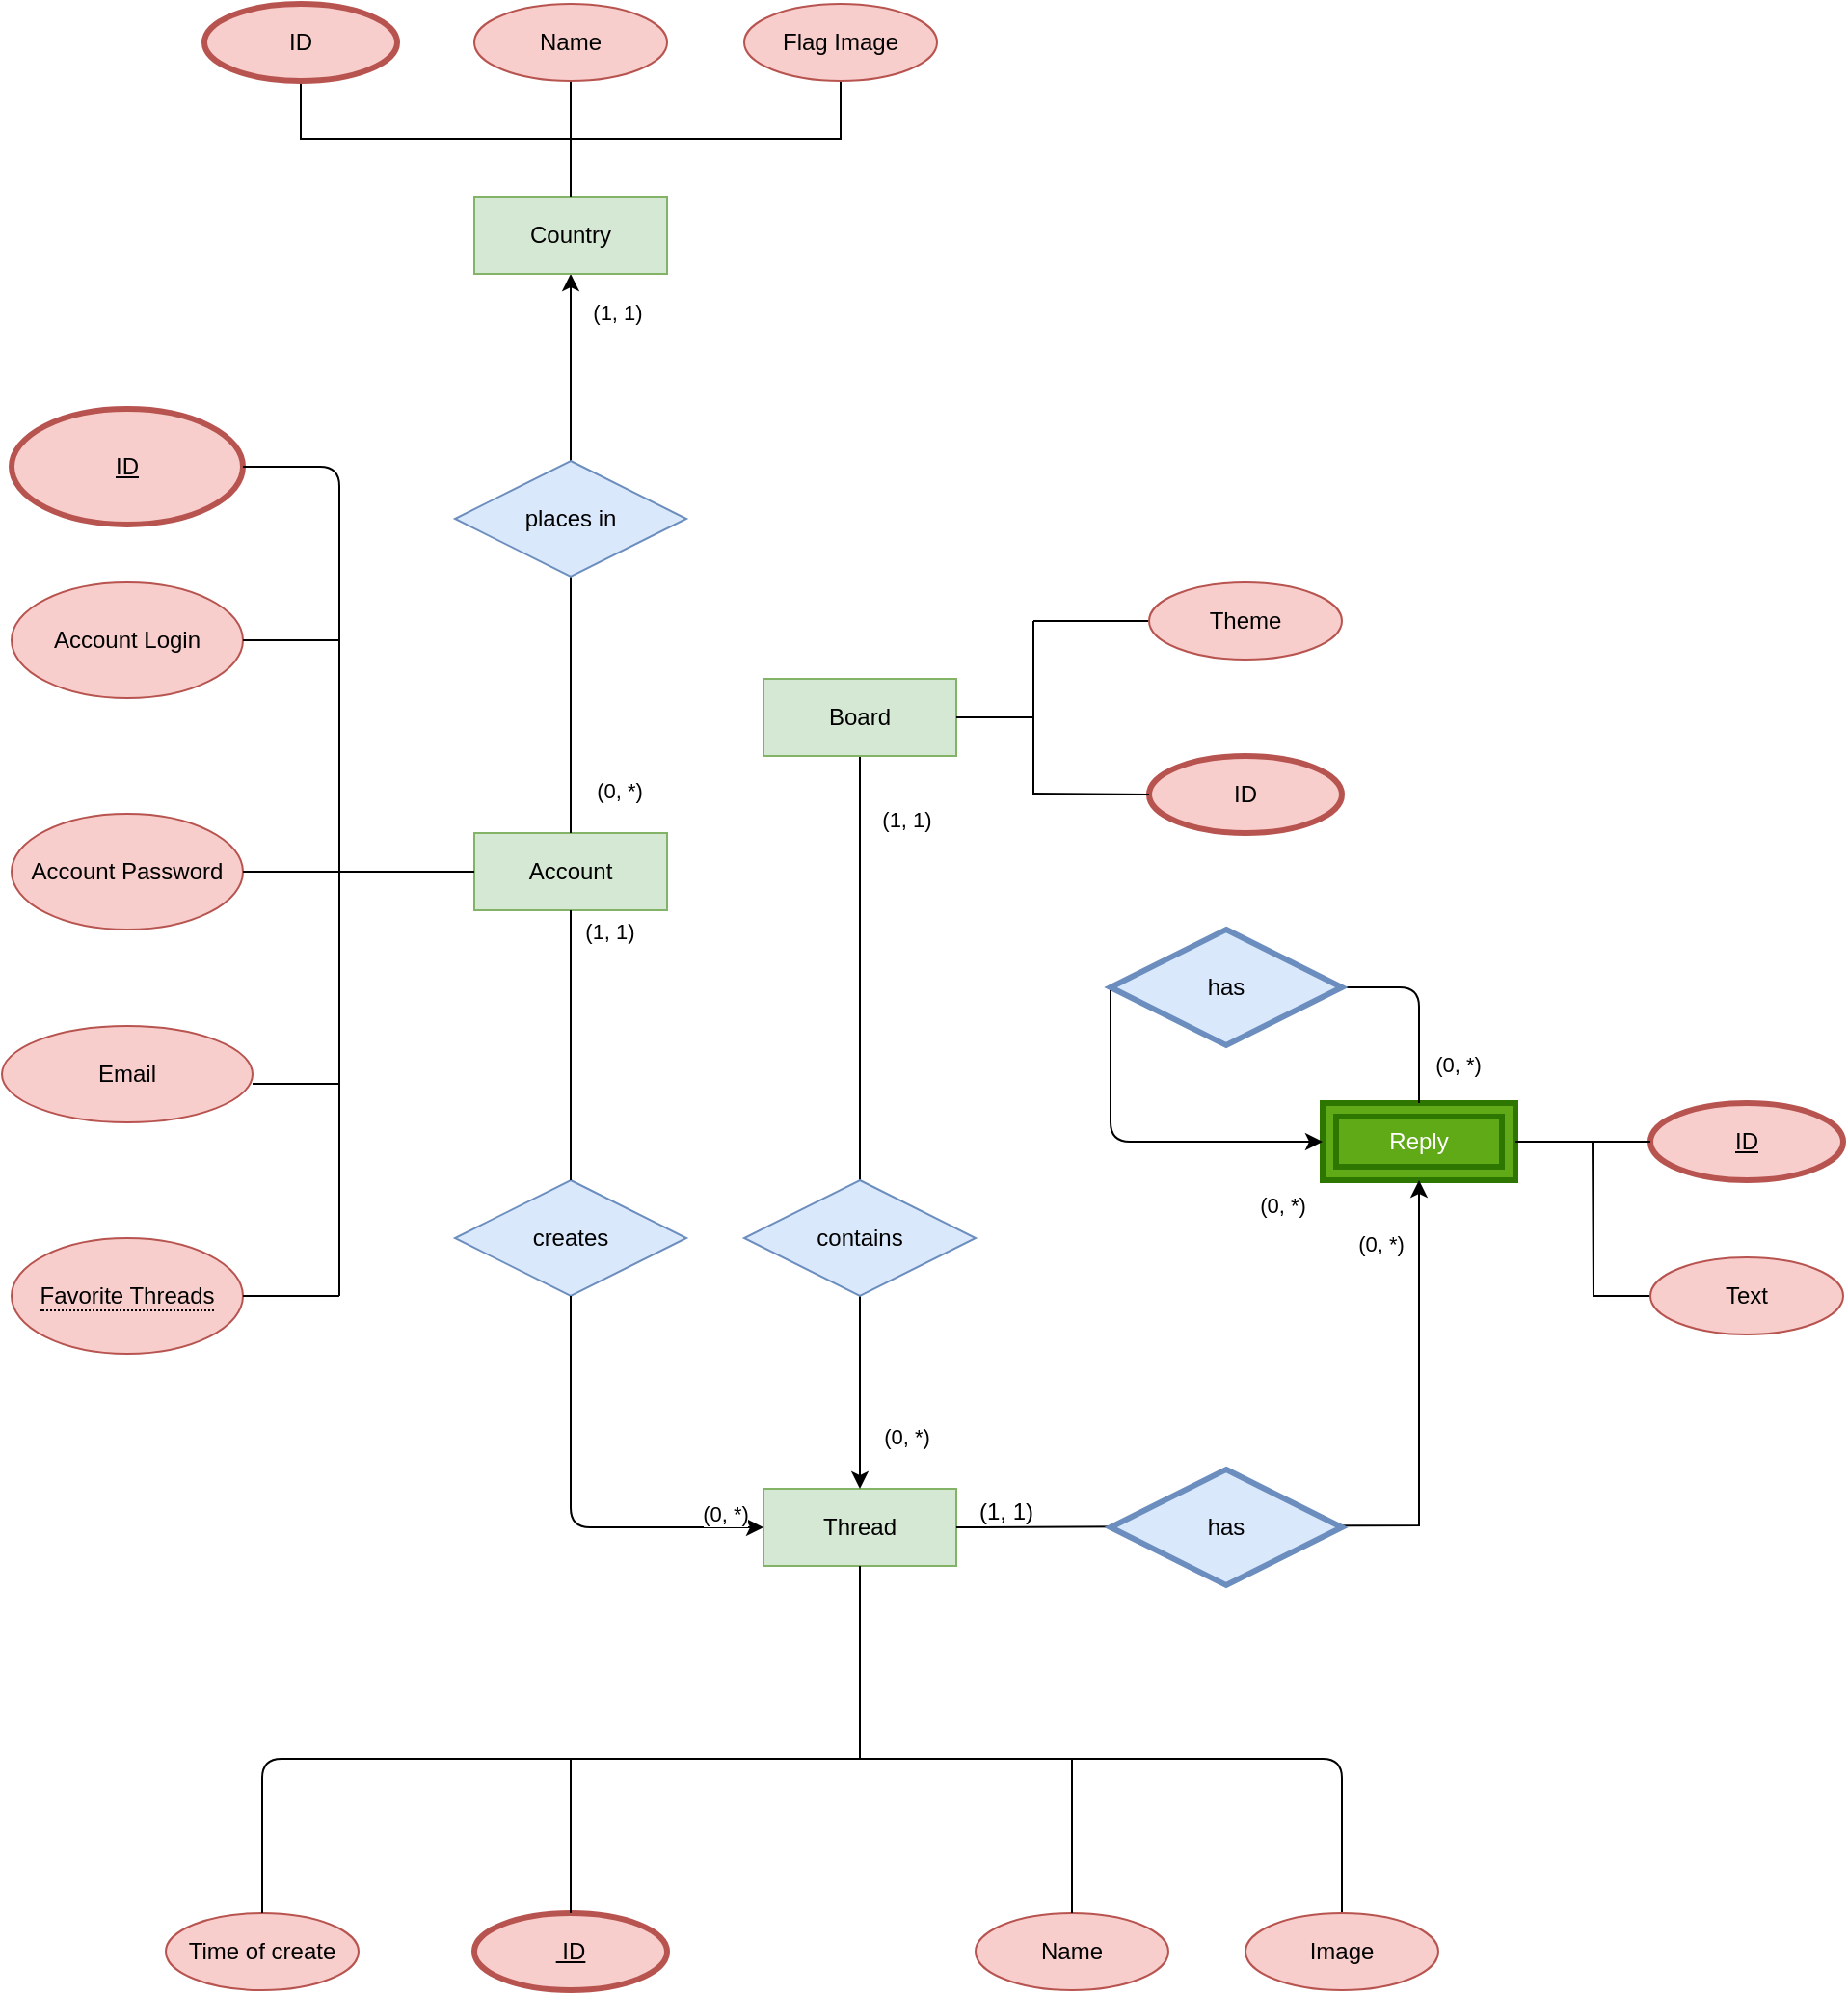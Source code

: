 <mxfile version="15.4.3" type="github">
  <diagram id="WvdQioOhXTn4ABsslMwv" name="Page-1">
    <mxGraphModel dx="2893" dy="2327" grid="1" gridSize="10" guides="1" tooltips="1" connect="1" arrows="1" fold="1" page="1" pageScale="1" pageWidth="827" pageHeight="1169" math="0" shadow="0">
      <root>
        <mxCell id="0" />
        <mxCell id="1" parent="0" />
        <mxCell id="kJgMdSx_fgfLo8wjJh-V-1" value="Account" style="whiteSpace=wrap;html=1;align=center;fillColor=#d5e8d4;strokeColor=#82b366;" parent="1" vertex="1">
          <mxGeometry x="190" y="160" width="100" height="40" as="geometry" />
        </mxCell>
        <mxCell id="kJgMdSx_fgfLo8wjJh-V-2" value="Account Login" style="ellipse;whiteSpace=wrap;html=1;fillColor=#f8cecc;strokeColor=#b85450;strokeWidth=1;verticalAlign=middle;" parent="1" vertex="1">
          <mxGeometry x="-50" y="30" width="120" height="60" as="geometry" />
        </mxCell>
        <mxCell id="kJgMdSx_fgfLo8wjJh-V-6" value="Account Password" style="ellipse;whiteSpace=wrap;html=1;fillColor=#f8cecc;strokeColor=#b85450;" parent="1" vertex="1">
          <mxGeometry x="-50" y="150" width="120" height="60" as="geometry" />
        </mxCell>
        <mxCell id="kJgMdSx_fgfLo8wjJh-V-9" value="" style="endArrow=none;html=1;entryX=0;entryY=0.5;entryDx=0;entryDy=0;" parent="1" target="kJgMdSx_fgfLo8wjJh-V-1" edge="1">
          <mxGeometry width="50" height="50" relative="1" as="geometry">
            <mxPoint x="120" y="180" as="sourcePoint" />
            <mxPoint x="440" y="200" as="targetPoint" />
          </mxGeometry>
        </mxCell>
        <mxCell id="kJgMdSx_fgfLo8wjJh-V-10" value="" style="endArrow=none;html=1;" parent="1" edge="1">
          <mxGeometry width="50" height="50" relative="1" as="geometry">
            <mxPoint x="120" y="400" as="sourcePoint" />
            <mxPoint x="120" y="59" as="targetPoint" />
            <Array as="points">
              <mxPoint x="120" y="160" />
            </Array>
          </mxGeometry>
        </mxCell>
        <mxCell id="kJgMdSx_fgfLo8wjJh-V-11" value="" style="endArrow=none;html=1;exitX=1;exitY=0.5;exitDx=0;exitDy=0;" parent="1" source="kJgMdSx_fgfLo8wjJh-V-2" edge="1">
          <mxGeometry width="50" height="50" relative="1" as="geometry">
            <mxPoint x="70" y="70" as="sourcePoint" />
            <mxPoint x="120" y="60" as="targetPoint" />
            <Array as="points">
              <mxPoint x="100" y="60" />
            </Array>
          </mxGeometry>
        </mxCell>
        <mxCell id="kJgMdSx_fgfLo8wjJh-V-12" value="" style="endArrow=none;html=1;exitX=1;exitY=0.5;exitDx=0;exitDy=0;" parent="1" source="kJgMdSx_fgfLo8wjJh-V-6" edge="1">
          <mxGeometry width="50" height="50" relative="1" as="geometry">
            <mxPoint x="70" y="230" as="sourcePoint" />
            <mxPoint x="120" y="180" as="targetPoint" />
            <Array as="points" />
          </mxGeometry>
        </mxCell>
        <mxCell id="kJgMdSx_fgfLo8wjJh-V-13" value="Email" style="ellipse;whiteSpace=wrap;html=1;align=center;fillColor=#f8cecc;strokeColor=#b85450;" parent="1" vertex="1">
          <mxGeometry x="-55" y="260" width="130" height="50" as="geometry" />
        </mxCell>
        <mxCell id="kJgMdSx_fgfLo8wjJh-V-15" value="" style="endArrow=none;html=1;" parent="1" edge="1">
          <mxGeometry width="50" height="50" relative="1" as="geometry">
            <mxPoint x="75" y="290" as="sourcePoint" />
            <mxPoint x="120" y="290" as="targetPoint" />
          </mxGeometry>
        </mxCell>
        <mxCell id="kJgMdSx_fgfLo8wjJh-V-17" value="&lt;span style=&quot;border-bottom: 1px dotted&quot;&gt;Favorite Threads&lt;/span&gt;" style="ellipse;whiteSpace=wrap;html=1;align=center;fillColor=#f8cecc;strokeColor=#b85450;" parent="1" vertex="1">
          <mxGeometry x="-50" y="370" width="120" height="60" as="geometry" />
        </mxCell>
        <mxCell id="kJgMdSx_fgfLo8wjJh-V-18" value="" style="endArrow=none;html=1;" parent="1" edge="1">
          <mxGeometry width="50" height="50" relative="1" as="geometry">
            <mxPoint x="70" y="400" as="sourcePoint" />
            <mxPoint x="120" y="400" as="targetPoint" />
            <Array as="points" />
          </mxGeometry>
        </mxCell>
        <mxCell id="kJgMdSx_fgfLo8wjJh-V-19" value="Thread" style="whiteSpace=wrap;html=1;align=center;fillColor=#d5e8d4;strokeColor=#82b366;" parent="1" vertex="1">
          <mxGeometry x="340" y="500" width="100" height="40" as="geometry" />
        </mxCell>
        <mxCell id="kJgMdSx_fgfLo8wjJh-V-20" value="" style="endArrow=none;html=1;entryX=0.5;entryY=0;entryDx=0;entryDy=0;" parent="1" target="kJgMdSx_fgfLo8wjJh-V-24" edge="1">
          <mxGeometry width="50" height="50" relative="1" as="geometry">
            <mxPoint x="240" y="640" as="sourcePoint" />
            <mxPoint x="640" y="640" as="targetPoint" />
            <Array as="points">
              <mxPoint x="465" y="640" />
              <mxPoint x="640" y="640" />
            </Array>
          </mxGeometry>
        </mxCell>
        <mxCell id="kJgMdSx_fgfLo8wjJh-V-22" value="&amp;nbsp;ID" style="ellipse;whiteSpace=wrap;html=1;align=center;fontStyle=4;fillColor=#f8cecc;strokeColor=#b85450;strokeWidth=3;" parent="1" vertex="1">
          <mxGeometry x="190" y="720" width="100" height="40" as="geometry" />
        </mxCell>
        <mxCell id="kJgMdSx_fgfLo8wjJh-V-23" value="Name" style="ellipse;whiteSpace=wrap;html=1;align=center;fillColor=#f8cecc;strokeColor=#b85450;" parent="1" vertex="1">
          <mxGeometry x="450" y="720" width="100" height="40" as="geometry" />
        </mxCell>
        <mxCell id="kJgMdSx_fgfLo8wjJh-V-24" value="Image" style="ellipse;whiteSpace=wrap;html=1;align=center;fillColor=#f8cecc;strokeColor=#b85450;" parent="1" vertex="1">
          <mxGeometry x="590" y="720" width="100" height="40" as="geometry" />
        </mxCell>
        <mxCell id="kJgMdSx_fgfLo8wjJh-V-25" value="" style="endArrow=none;html=1;exitX=0.5;exitY=0;exitDx=0;exitDy=0;" parent="1" source="kJgMdSx_fgfLo8wjJh-V-22" edge="1">
          <mxGeometry width="50" height="50" relative="1" as="geometry">
            <mxPoint x="240" y="710" as="sourcePoint" />
            <mxPoint x="240" y="640" as="targetPoint" />
          </mxGeometry>
        </mxCell>
        <mxCell id="kJgMdSx_fgfLo8wjJh-V-27" value="" style="endArrow=none;html=1;exitX=0.5;exitY=0;exitDx=0;exitDy=0;" parent="1" source="kJgMdSx_fgfLo8wjJh-V-23" edge="1">
          <mxGeometry width="50" height="50" relative="1" as="geometry">
            <mxPoint x="460" y="690" as="sourcePoint" />
            <mxPoint x="500" y="640" as="targetPoint" />
          </mxGeometry>
        </mxCell>
        <mxCell id="kJgMdSx_fgfLo8wjJh-V-29" value="" style="endArrow=none;html=1;entryX=0.5;entryY=1;entryDx=0;entryDy=0;" parent="1" target="kJgMdSx_fgfLo8wjJh-V-19" edge="1">
          <mxGeometry width="50" height="50" relative="1" as="geometry">
            <mxPoint x="390" y="640" as="sourcePoint" />
            <mxPoint x="460" y="565" as="targetPoint" />
            <Array as="points" />
          </mxGeometry>
        </mxCell>
        <mxCell id="kJgMdSx_fgfLo8wjJh-V-31" value="Reply" style="shape=ext;margin=3;double=1;whiteSpace=wrap;html=1;align=center;strokeWidth=3;fillColor=#60a917;strokeColor=#2D7600;fontColor=#ffffff;" parent="1" vertex="1">
          <mxGeometry x="630" y="300" width="100" height="40" as="geometry" />
        </mxCell>
        <mxCell id="kJgMdSx_fgfLo8wjJh-V-32" value="" style="endArrow=classic;html=1;rounded=0;entryX=0.5;entryY=1;entryDx=0;entryDy=0;exitX=1;exitY=0.5;exitDx=0;exitDy=0;endFill=1;" parent="1" source="kJgMdSx_fgfLo8wjJh-V-19" target="kJgMdSx_fgfLo8wjJh-V-31" edge="1">
          <mxGeometry relative="1" as="geometry">
            <mxPoint x="490" y="519.41" as="sourcePoint" />
            <mxPoint x="640" y="360" as="targetPoint" />
            <Array as="points">
              <mxPoint x="680" y="519" />
            </Array>
          </mxGeometry>
        </mxCell>
        <mxCell id="kJgMdSx_fgfLo8wjJh-V-33" value="(1, 1)" style="resizable=0;html=1;align=left;verticalAlign=bottom;" parent="kJgMdSx_fgfLo8wjJh-V-32" connectable="0" vertex="1">
          <mxGeometry x="-1" relative="1" as="geometry">
            <mxPoint x="10" as="offset" />
          </mxGeometry>
        </mxCell>
        <mxCell id="kJgMdSx_fgfLo8wjJh-V-50" value="(0, *)" style="edgeLabel;html=1;align=center;verticalAlign=middle;resizable=0;points=[];" parent="kJgMdSx_fgfLo8wjJh-V-32" vertex="1" connectable="0">
          <mxGeometry x="0.844" y="5" relative="1" as="geometry">
            <mxPoint x="-15" as="offset" />
          </mxGeometry>
        </mxCell>
        <mxCell id="kJgMdSx_fgfLo8wjJh-V-35" value="has" style="shape=rhombus;perimeter=rhombusPerimeter;whiteSpace=wrap;html=1;align=center;strokeWidth=3;fillColor=#dae8fc;strokeColor=#6c8ebf;" parent="1" vertex="1">
          <mxGeometry x="520" y="490" width="120" height="60" as="geometry" />
        </mxCell>
        <mxCell id="kJgMdSx_fgfLo8wjJh-V-36" value="ID" style="ellipse;whiteSpace=wrap;html=1;align=center;fontStyle=4;strokeWidth=3;fillColor=#f8cecc;strokeColor=#b85450;" parent="1" vertex="1">
          <mxGeometry x="800" y="300" width="100" height="40" as="geometry" />
        </mxCell>
        <mxCell id="kJgMdSx_fgfLo8wjJh-V-38" value="" style="endArrow=none;html=1;entryX=0;entryY=0.5;entryDx=0;entryDy=0;" parent="1" source="kJgMdSx_fgfLo8wjJh-V-31" target="kJgMdSx_fgfLo8wjJh-V-36" edge="1">
          <mxGeometry width="50" height="50" relative="1" as="geometry">
            <mxPoint x="730" y="320" as="sourcePoint" />
            <mxPoint x="780" y="270" as="targetPoint" />
          </mxGeometry>
        </mxCell>
        <mxCell id="kJgMdSx_fgfLo8wjJh-V-42" value="(0, *)" style="endArrow=none;html=1;exitX=0.5;exitY=0;exitDx=0;exitDy=0;entryX=1;entryY=0.5;entryDx=0;entryDy=0;verticalAlign=bottom;" parent="1" source="kJgMdSx_fgfLo8wjJh-V-31" target="kJgMdSx_fgfLo8wjJh-V-44" edge="1">
          <mxGeometry x="-0.8" y="-20" width="50" height="50" relative="1" as="geometry">
            <mxPoint x="630" y="270" as="sourcePoint" />
            <mxPoint x="680" y="240" as="targetPoint" />
            <Array as="points">
              <mxPoint x="680" y="240" />
            </Array>
            <mxPoint y="-1" as="offset" />
          </mxGeometry>
        </mxCell>
        <mxCell id="kJgMdSx_fgfLo8wjJh-V-43" value="(0, *)" style="endArrow=classic;html=1;entryX=0;entryY=0.5;entryDx=0;entryDy=0;exitX=0;exitY=0.5;exitDx=0;exitDy=0;verticalAlign=top;endFill=1;startArrow=none;startFill=0;" parent="1" source="kJgMdSx_fgfLo8wjJh-V-44" target="kJgMdSx_fgfLo8wjJh-V-31" edge="1">
          <mxGeometry x="0.789" y="-20" width="50" height="50" relative="1" as="geometry">
            <mxPoint x="520" y="320" as="sourcePoint" />
            <mxPoint x="620" y="319.41" as="targetPoint" />
            <Array as="points">
              <mxPoint x="520" y="320" />
            </Array>
            <mxPoint x="-1" as="offset" />
          </mxGeometry>
        </mxCell>
        <mxCell id="kJgMdSx_fgfLo8wjJh-V-44" value="has" style="shape=rhombus;perimeter=rhombusPerimeter;whiteSpace=wrap;html=1;align=center;strokeWidth=3;fillColor=#dae8fc;strokeColor=#6c8ebf;" parent="1" vertex="1">
          <mxGeometry x="520" y="210" width="120" height="60" as="geometry" />
        </mxCell>
        <mxCell id="kJgMdSx_fgfLo8wjJh-V-45" value="Time of create" style="ellipse;whiteSpace=wrap;html=1;align=center;fillColor=#f8cecc;strokeColor=#b85450;" parent="1" vertex="1">
          <mxGeometry x="30" y="720" width="100" height="40" as="geometry" />
        </mxCell>
        <mxCell id="kJgMdSx_fgfLo8wjJh-V-46" value="" style="endArrow=none;html=1;verticalAlign=top;exitX=0.5;exitY=0;exitDx=0;exitDy=0;" parent="1" source="kJgMdSx_fgfLo8wjJh-V-45" edge="1">
          <mxGeometry width="50" height="50" relative="1" as="geometry">
            <mxPoint x="85" y="670" as="sourcePoint" />
            <mxPoint x="240" y="640" as="targetPoint" />
            <Array as="points">
              <mxPoint x="80" y="640" />
            </Array>
          </mxGeometry>
        </mxCell>
        <mxCell id="kJgMdSx_fgfLo8wjJh-V-47" value="creates" style="shape=rhombus;perimeter=rhombusPerimeter;whiteSpace=wrap;html=1;align=center;strokeWidth=1;fillColor=#dae8fc;strokeColor=#6c8ebf;" parent="1" vertex="1">
          <mxGeometry x="180" y="340" width="120" height="60" as="geometry" />
        </mxCell>
        <mxCell id="kJgMdSx_fgfLo8wjJh-V-48" value="(1, 1)" style="endArrow=none;html=1;verticalAlign=bottom;exitX=0.5;exitY=0;exitDx=0;exitDy=0;" parent="1" source="kJgMdSx_fgfLo8wjJh-V-47" edge="1">
          <mxGeometry x="0.714" y="-20" width="50" height="50" relative="1" as="geometry">
            <mxPoint x="190" y="250" as="sourcePoint" />
            <mxPoint x="240" y="200" as="targetPoint" />
            <mxPoint as="offset" />
          </mxGeometry>
        </mxCell>
        <mxCell id="kJgMdSx_fgfLo8wjJh-V-49" value="(0, *)" style="endArrow=classic;html=1;verticalAlign=top;entryX=0;entryY=0.5;entryDx=0;entryDy=0;exitX=0.5;exitY=1;exitDx=0;exitDy=0;endFill=1;" parent="1" source="kJgMdSx_fgfLo8wjJh-V-47" target="kJgMdSx_fgfLo8wjJh-V-19" edge="1">
          <mxGeometry x="0.818" y="20" width="50" height="50" relative="1" as="geometry">
            <mxPoint x="210" y="545" as="sourcePoint" />
            <mxPoint x="260" y="495" as="targetPoint" />
            <Array as="points">
              <mxPoint x="240" y="520" />
            </Array>
            <mxPoint as="offset" />
          </mxGeometry>
        </mxCell>
        <mxCell id="f3r7cRmI2_3JR3KgPuWu-4" style="edgeStyle=none;curved=1;rounded=0;orthogonalLoop=1;jettySize=auto;html=1;exitX=0.5;exitY=1;exitDx=0;exitDy=0;entryX=0.5;entryY=0;entryDx=0;entryDy=0;endArrow=none;sourcePerimeterSpacing=8;targetPerimeterSpacing=8;endFill=0;" parent="1" source="f3r7cRmI2_3JR3KgPuWu-2" target="f3r7cRmI2_3JR3KgPuWu-3" edge="1">
          <mxGeometry relative="1" as="geometry" />
        </mxCell>
        <mxCell id="f3r7cRmI2_3JR3KgPuWu-7" value="(1, 1)" style="edgeLabel;html=1;align=center;verticalAlign=middle;resizable=0;points=[];" parent="f3r7cRmI2_3JR3KgPuWu-4" vertex="1" connectable="0">
          <mxGeometry x="-0.671" y="2" relative="1" as="geometry">
            <mxPoint x="22" y="-3" as="offset" />
          </mxGeometry>
        </mxCell>
        <mxCell id="f3r7cRmI2_3JR3KgPuWu-2" value="Board" style="whiteSpace=wrap;html=1;align=center;fillColor=#d5e8d4;strokeColor=#82b366;" parent="1" vertex="1">
          <mxGeometry x="340" y="80" width="100" height="40" as="geometry" />
        </mxCell>
        <mxCell id="f3r7cRmI2_3JR3KgPuWu-5" style="edgeStyle=none;curved=1;rounded=0;orthogonalLoop=1;jettySize=auto;html=1;exitX=0.5;exitY=1;exitDx=0;exitDy=0;entryX=0.5;entryY=0;entryDx=0;entryDy=0;endArrow=classic;endFill=1;sourcePerimeterSpacing=8;targetPerimeterSpacing=8;" parent="1" source="f3r7cRmI2_3JR3KgPuWu-3" target="kJgMdSx_fgfLo8wjJh-V-19" edge="1">
          <mxGeometry relative="1" as="geometry" />
        </mxCell>
        <mxCell id="f3r7cRmI2_3JR3KgPuWu-6" value="(0, *)" style="edgeLabel;html=1;align=center;verticalAlign=middle;resizable=0;points=[];" parent="f3r7cRmI2_3JR3KgPuWu-5" vertex="1" connectable="0">
          <mxGeometry x="0.46" y="3" relative="1" as="geometry">
            <mxPoint x="21" as="offset" />
          </mxGeometry>
        </mxCell>
        <mxCell id="f3r7cRmI2_3JR3KgPuWu-3" value="contains" style="shape=rhombus;perimeter=rhombusPerimeter;whiteSpace=wrap;html=1;align=center;strokeWidth=1;fillColor=#dae8fc;strokeColor=#6c8ebf;" parent="1" vertex="1">
          <mxGeometry x="330" y="340" width="120" height="60" as="geometry" />
        </mxCell>
        <mxCell id="f3r7cRmI2_3JR3KgPuWu-9" style="edgeStyle=none;curved=1;rounded=0;orthogonalLoop=1;jettySize=auto;html=1;entryX=1;entryY=0.5;entryDx=0;entryDy=0;endArrow=none;endFill=0;sourcePerimeterSpacing=8;targetPerimeterSpacing=8;" parent="1" target="f3r7cRmI2_3JR3KgPuWu-2" edge="1">
          <mxGeometry relative="1" as="geometry">
            <mxPoint x="480" y="100" as="sourcePoint" />
          </mxGeometry>
        </mxCell>
        <mxCell id="f3r7cRmI2_3JR3KgPuWu-11" style="edgeStyle=none;curved=1;rounded=0;orthogonalLoop=1;jettySize=auto;html=1;exitX=0;exitY=0.5;exitDx=0;exitDy=0;endArrow=none;endFill=0;sourcePerimeterSpacing=8;targetPerimeterSpacing=8;" parent="1" source="f3r7cRmI2_3JR3KgPuWu-8" edge="1">
          <mxGeometry relative="1" as="geometry">
            <mxPoint x="480" y="50" as="targetPoint" />
          </mxGeometry>
        </mxCell>
        <mxCell id="f3r7cRmI2_3JR3KgPuWu-8" value="Theme" style="ellipse;whiteSpace=wrap;html=1;align=center;fillColor=#f8cecc;strokeColor=#b85450;strokeWidth=1;" parent="1" vertex="1">
          <mxGeometry x="540" y="30" width="100" height="40" as="geometry" />
        </mxCell>
        <mxCell id="f3r7cRmI2_3JR3KgPuWu-10" value="ID" style="ellipse;whiteSpace=wrap;html=1;align=center;fillColor=#f8cecc;strokeColor=#b85450;strokeWidth=3;" parent="1" vertex="1">
          <mxGeometry x="540" y="120" width="100" height="40" as="geometry" />
        </mxCell>
        <mxCell id="f3r7cRmI2_3JR3KgPuWu-12" value="" style="endArrow=none;html=1;sourcePerimeterSpacing=8;targetPerimeterSpacing=8;" parent="1" edge="1">
          <mxGeometry width="50" height="50" relative="1" as="geometry">
            <mxPoint x="480" y="100" as="sourcePoint" />
            <mxPoint x="480" y="50" as="targetPoint" />
            <Array as="points" />
          </mxGeometry>
        </mxCell>
        <mxCell id="f3r7cRmI2_3JR3KgPuWu-13" value="" style="endArrow=none;html=1;sourcePerimeterSpacing=8;targetPerimeterSpacing=8;" parent="1" edge="1">
          <mxGeometry width="50" height="50" relative="1" as="geometry">
            <mxPoint x="480" y="140" as="sourcePoint" />
            <mxPoint x="480" y="95" as="targetPoint" />
            <Array as="points" />
          </mxGeometry>
        </mxCell>
        <mxCell id="f3r7cRmI2_3JR3KgPuWu-14" style="edgeStyle=none;curved=1;rounded=0;orthogonalLoop=1;jettySize=auto;html=1;exitX=0;exitY=0.5;exitDx=0;exitDy=0;endArrow=none;endFill=0;sourcePerimeterSpacing=8;targetPerimeterSpacing=8;" parent="1" source="f3r7cRmI2_3JR3KgPuWu-10" edge="1">
          <mxGeometry relative="1" as="geometry">
            <mxPoint x="480" y="139.5" as="targetPoint" />
            <mxPoint x="530" y="139.5" as="sourcePoint" />
          </mxGeometry>
        </mxCell>
        <mxCell id="f3r7cRmI2_3JR3KgPuWu-19" style="edgeStyle=none;curved=1;rounded=0;orthogonalLoop=1;jettySize=auto;html=1;exitX=0.5;exitY=1;exitDx=0;exitDy=0;entryX=0.5;entryY=0;entryDx=0;entryDy=0;endArrow=none;endFill=0;sourcePerimeterSpacing=8;targetPerimeterSpacing=8;startArrow=classic;startFill=1;" parent="1" source="f3r7cRmI2_3JR3KgPuWu-15" target="f3r7cRmI2_3JR3KgPuWu-18" edge="1">
          <mxGeometry relative="1" as="geometry" />
        </mxCell>
        <mxCell id="f3r7cRmI2_3JR3KgPuWu-15" value="Country" style="whiteSpace=wrap;html=1;align=center;fillColor=#d5e8d4;strokeColor=#82b366;" parent="1" vertex="1">
          <mxGeometry x="190" y="-170" width="100" height="40" as="geometry" />
        </mxCell>
        <mxCell id="f3r7cRmI2_3JR3KgPuWu-16" value="(1, 1)" style="edgeLabel;html=1;align=center;verticalAlign=middle;resizable=0;points=[];" parent="1" vertex="1" connectable="0">
          <mxGeometry x="264" y="-110" as="geometry" />
        </mxCell>
        <mxCell id="f3r7cRmI2_3JR3KgPuWu-17" value="(0, *)" style="edgeLabel;html=1;align=center;verticalAlign=middle;resizable=0;points=[];" parent="1" vertex="1" connectable="0">
          <mxGeometry x="264" y="130" as="geometry">
            <mxPoint x="1" y="8" as="offset" />
          </mxGeometry>
        </mxCell>
        <mxCell id="f3r7cRmI2_3JR3KgPuWu-20" style="edgeStyle=none;curved=1;rounded=0;orthogonalLoop=1;jettySize=auto;html=1;exitX=0.5;exitY=1;exitDx=0;exitDy=0;entryX=0.5;entryY=0;entryDx=0;entryDy=0;endArrow=none;endFill=0;sourcePerimeterSpacing=8;targetPerimeterSpacing=8;" parent="1" source="f3r7cRmI2_3JR3KgPuWu-18" target="kJgMdSx_fgfLo8wjJh-V-1" edge="1">
          <mxGeometry relative="1" as="geometry" />
        </mxCell>
        <mxCell id="f3r7cRmI2_3JR3KgPuWu-18" value="places in" style="shape=rhombus;perimeter=rhombusPerimeter;whiteSpace=wrap;html=1;align=center;strokeWidth=1;fillColor=#dae8fc;strokeColor=#6c8ebf;" parent="1" vertex="1">
          <mxGeometry x="180" y="-33" width="120" height="60" as="geometry" />
        </mxCell>
        <mxCell id="UZnkKhkPGIkRnx1AJclT-1" value="&lt;u&gt;ID&lt;/u&gt;" style="ellipse;whiteSpace=wrap;html=1;fillColor=#f8cecc;strokeColor=#b85450;strokeWidth=3;" parent="1" vertex="1">
          <mxGeometry x="-50" y="-60" width="120" height="60" as="geometry" />
        </mxCell>
        <mxCell id="UZnkKhkPGIkRnx1AJclT-2" value="" style="endArrow=none;html=1;exitX=1;exitY=0.5;exitDx=0;exitDy=0;" parent="1" source="UZnkKhkPGIkRnx1AJclT-1" edge="1">
          <mxGeometry width="50" height="50" relative="1" as="geometry">
            <mxPoint x="80" y="70" as="sourcePoint" />
            <mxPoint x="120" y="60" as="targetPoint" />
            <Array as="points">
              <mxPoint x="120" y="-30" />
            </Array>
          </mxGeometry>
        </mxCell>
        <mxCell id="Nmnzp4XvZKNG42zDnTJ0-7" style="edgeStyle=orthogonalEdgeStyle;rounded=0;orthogonalLoop=1;jettySize=auto;html=1;exitX=0.5;exitY=1;exitDx=0;exitDy=0;endArrow=none;endFill=0;" edge="1" parent="1" source="Nmnzp4XvZKNG42zDnTJ0-1">
          <mxGeometry relative="1" as="geometry">
            <mxPoint x="240" y="-190" as="targetPoint" />
          </mxGeometry>
        </mxCell>
        <mxCell id="Nmnzp4XvZKNG42zDnTJ0-1" value="Name" style="ellipse;whiteSpace=wrap;html=1;align=center;fillColor=#f8cecc;strokeColor=#b85450;strokeWidth=1;" vertex="1" parent="1">
          <mxGeometry x="190" y="-270" width="100" height="40" as="geometry" />
        </mxCell>
        <mxCell id="Nmnzp4XvZKNG42zDnTJ0-5" style="edgeStyle=orthogonalEdgeStyle;rounded=0;orthogonalLoop=1;jettySize=auto;html=1;exitX=0.5;exitY=1;exitDx=0;exitDy=0;endArrow=none;endFill=0;" edge="1" parent="1" source="Nmnzp4XvZKNG42zDnTJ0-4" target="f3r7cRmI2_3JR3KgPuWu-15">
          <mxGeometry relative="1" as="geometry">
            <Array as="points">
              <mxPoint x="100" y="-200" />
              <mxPoint x="240" y="-200" />
            </Array>
          </mxGeometry>
        </mxCell>
        <mxCell id="Nmnzp4XvZKNG42zDnTJ0-4" value="ID" style="ellipse;whiteSpace=wrap;html=1;align=center;fillColor=#f8cecc;strokeColor=#b85450;strokeWidth=3;" vertex="1" parent="1">
          <mxGeometry x="50" y="-270" width="100" height="40" as="geometry" />
        </mxCell>
        <mxCell id="Nmnzp4XvZKNG42zDnTJ0-8" style="edgeStyle=orthogonalEdgeStyle;rounded=0;orthogonalLoop=1;jettySize=auto;html=1;endArrow=none;endFill=0;exitX=0.5;exitY=1;exitDx=0;exitDy=0;" edge="1" parent="1" source="Nmnzp4XvZKNG42zDnTJ0-6">
          <mxGeometry relative="1" as="geometry">
            <mxPoint x="240" y="-200" as="targetPoint" />
            <Array as="points">
              <mxPoint x="380" y="-200" />
            </Array>
          </mxGeometry>
        </mxCell>
        <mxCell id="Nmnzp4XvZKNG42zDnTJ0-6" value="Flag Image" style="ellipse;whiteSpace=wrap;html=1;align=center;fillColor=#f8cecc;strokeColor=#b85450;strokeWidth=1;" vertex="1" parent="1">
          <mxGeometry x="330" y="-270" width="100" height="40" as="geometry" />
        </mxCell>
        <mxCell id="Nmnzp4XvZKNG42zDnTJ0-10" style="edgeStyle=orthogonalEdgeStyle;rounded=0;orthogonalLoop=1;jettySize=auto;html=1;exitX=0;exitY=0.5;exitDx=0;exitDy=0;startArrow=none;startFill=0;endArrow=none;endFill=0;" edge="1" parent="1" source="Nmnzp4XvZKNG42zDnTJ0-9">
          <mxGeometry relative="1" as="geometry">
            <mxPoint x="770" y="320" as="targetPoint" />
          </mxGeometry>
        </mxCell>
        <mxCell id="Nmnzp4XvZKNG42zDnTJ0-9" value="Text" style="ellipse;whiteSpace=wrap;html=1;align=center;fillColor=#f8cecc;strokeColor=#b85450;strokeWidth=1;" vertex="1" parent="1">
          <mxGeometry x="800" y="380" width="100" height="40" as="geometry" />
        </mxCell>
      </root>
    </mxGraphModel>
  </diagram>
</mxfile>
